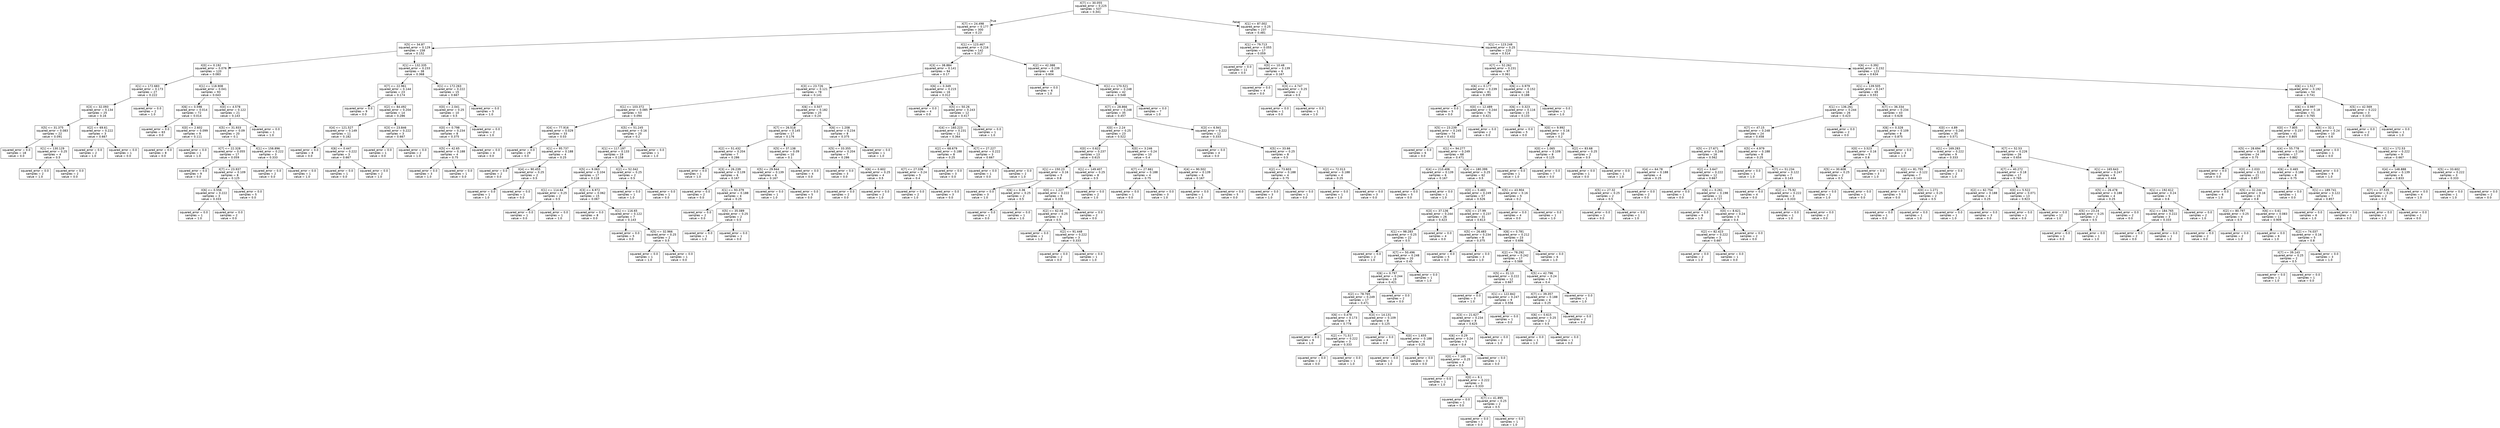 digraph Tree {
node [shape=box, fontname="helvetica"] ;
edge [fontname="helvetica"] ;
0 [label="X[7] <= 30.055\nsquared_error = 0.225\nsamples = 537\nvalue = 0.341"] ;
1 [label="X[7] <= 24.498\nsquared_error = 0.177\nsamples = 300\nvalue = 0.23"] ;
0 -> 1 [labeldistance=2.5, labelangle=45, headlabel="True"] ;
2 [label="X[5] <= 34.87\nsquared_error = 0.129\nsamples = 158\nvalue = 0.152"] ;
1 -> 2 ;
3 [label="X[0] <= 0.192\nsquared_error = 0.076\nsamples = 120\nvalue = 0.083"] ;
2 -> 3 ;
4 [label="X[1] <= 172.683\nsquared_error = 0.173\nsamples = 27\nvalue = 0.222"] ;
3 -> 4 ;
5 [label="X[3] <= 32.093\nsquared_error = 0.134\nsamples = 25\nvalue = 0.16"] ;
4 -> 5 ;
6 [label="X[5] <= 31.375\nsquared_error = 0.083\nsamples = 22\nvalue = 0.091"] ;
5 -> 6 ;
7 [label="squared_error = 0.0\nsamples = 18\nvalue = 0.0"] ;
6 -> 7 ;
8 [label="X[1] <= 130.129\nsquared_error = 0.25\nsamples = 4\nvalue = 0.5"] ;
6 -> 8 ;
9 [label="squared_error = 0.0\nsamples = 2\nvalue = 1.0"] ;
8 -> 9 ;
10 [label="squared_error = 0.0\nsamples = 2\nvalue = 0.0"] ;
8 -> 10 ;
11 [label="X[2] <= 69.61\nsquared_error = 0.222\nsamples = 3\nvalue = 0.667"] ;
5 -> 11 ;
12 [label="squared_error = 0.0\nsamples = 2\nvalue = 1.0"] ;
11 -> 12 ;
13 [label="squared_error = 0.0\nsamples = 1\nvalue = 0.0"] ;
11 -> 13 ;
14 [label="squared_error = 0.0\nsamples = 2\nvalue = 1.0"] ;
4 -> 14 ;
15 [label="X[1] <= 118.908\nsquared_error = 0.041\nsamples = 93\nvalue = 0.043"] ;
3 -> 15 ;
16 [label="X[6] <= 0.598\nsquared_error = 0.014\nsamples = 72\nvalue = 0.014"] ;
15 -> 16 ;
17 [label="squared_error = 0.0\nsamples = 63\nvalue = 0.0"] ;
16 -> 17 ;
18 [label="X[0] <= 2.602\nsquared_error = 0.099\nsamples = 9\nvalue = 0.111"] ;
16 -> 18 ;
19 [label="squared_error = 0.0\nsamples = 8\nvalue = 0.0"] ;
18 -> 19 ;
20 [label="squared_error = 0.0\nsamples = 1\nvalue = 1.0"] ;
18 -> 20 ;
21 [label="X[0] <= 4.578\nsquared_error = 0.122\nsamples = 21\nvalue = 0.143"] ;
15 -> 21 ;
22 [label="X[5] <= 31.933\nsquared_error = 0.09\nsamples = 20\nvalue = 0.1"] ;
21 -> 22 ;
23 [label="X[7] <= 22.328\nsquared_error = 0.055\nsamples = 17\nvalue = 0.059"] ;
22 -> 23 ;
24 [label="squared_error = 0.0\nsamples = 9\nvalue = 0.0"] ;
23 -> 24 ;
25 [label="X[7] <= 23.937\nsquared_error = 0.109\nsamples = 8\nvalue = 0.125"] ;
23 -> 25 ;
26 [label="X[6] <= 0.556\nsquared_error = 0.222\nsamples = 3\nvalue = 0.333"] ;
25 -> 26 ;
27 [label="squared_error = 0.0\nsamples = 1\nvalue = 1.0"] ;
26 -> 27 ;
28 [label="squared_error = 0.0\nsamples = 2\nvalue = 0.0"] ;
26 -> 28 ;
29 [label="squared_error = 0.0\nsamples = 5\nvalue = 0.0"] ;
25 -> 29 ;
30 [label="X[1] <= 158.896\nsquared_error = 0.222\nsamples = 3\nvalue = 0.333"] ;
22 -> 30 ;
31 [label="squared_error = 0.0\nsamples = 2\nvalue = 0.0"] ;
30 -> 31 ;
32 [label="squared_error = 0.0\nsamples = 1\nvalue = 1.0"] ;
30 -> 32 ;
33 [label="squared_error = 0.0\nsamples = 1\nvalue = 1.0"] ;
21 -> 33 ;
34 [label="X[1] <= 132.335\nsquared_error = 0.233\nsamples = 38\nvalue = 0.368"] ;
2 -> 34 ;
35 [label="X[7] <= 22.961\nsquared_error = 0.144\nsamples = 23\nvalue = 0.174"] ;
34 -> 35 ;
36 [label="squared_error = 0.0\nsamples = 9\nvalue = 0.0"] ;
35 -> 36 ;
37 [label="X[2] <= 84.492\nsquared_error = 0.204\nsamples = 14\nvalue = 0.286"] ;
35 -> 37 ;
38 [label="X[4] <= 121.527\nsquared_error = 0.149\nsamples = 11\nvalue = 0.182"] ;
37 -> 38 ;
39 [label="squared_error = 0.0\nsamples = 8\nvalue = 0.0"] ;
38 -> 39 ;
40 [label="X[6] <= 0.447\nsquared_error = 0.222\nsamples = 3\nvalue = 0.667"] ;
38 -> 40 ;
41 [label="squared_error = 0.0\nsamples = 1\nvalue = 0.0"] ;
40 -> 41 ;
42 [label="squared_error = 0.0\nsamples = 2\nvalue = 1.0"] ;
40 -> 42 ;
43 [label="X[3] <= 23.846\nsquared_error = 0.222\nsamples = 3\nvalue = 0.667"] ;
37 -> 43 ;
44 [label="squared_error = 0.0\nsamples = 1\nvalue = 0.0"] ;
43 -> 44 ;
45 [label="squared_error = 0.0\nsamples = 2\nvalue = 1.0"] ;
43 -> 45 ;
46 [label="X[1] <= 172.263\nsquared_error = 0.222\nsamples = 15\nvalue = 0.667"] ;
34 -> 46 ;
47 [label="X[0] <= 2.041\nsquared_error = 0.25\nsamples = 10\nvalue = 0.5"] ;
46 -> 47 ;
48 [label="X[0] <= 0.798\nsquared_error = 0.234\nsamples = 8\nvalue = 0.375"] ;
47 -> 48 ;
49 [label="X[5] <= 42.65\nsquared_error = 0.188\nsamples = 4\nvalue = 0.75"] ;
48 -> 49 ;
50 [label="squared_error = 0.0\nsamples = 3\nvalue = 1.0"] ;
49 -> 50 ;
51 [label="squared_error = 0.0\nsamples = 1\nvalue = 0.0"] ;
49 -> 51 ;
52 [label="squared_error = 0.0\nsamples = 4\nvalue = 0.0"] ;
48 -> 52 ;
53 [label="squared_error = 0.0\nsamples = 2\nvalue = 1.0"] ;
47 -> 53 ;
54 [label="squared_error = 0.0\nsamples = 5\nvalue = 1.0"] ;
46 -> 54 ;
55 [label="X[1] <= 123.467\nsquared_error = 0.216\nsamples = 142\nvalue = 0.317"] ;
1 -> 55 ;
56 [label="X[3] <= 38.884\nsquared_error = 0.141\nsamples = 94\nvalue = 0.17"] ;
55 -> 56 ;
57 [label="X[3] <= 23.726\nsquared_error = 0.121\nsamples = 78\nvalue = 0.141"] ;
56 -> 57 ;
58 [label="X[1] <= 103.372\nsquared_error = 0.085\nsamples = 53\nvalue = 0.094"] ;
57 -> 58 ;
59 [label="X[4] <= 77.916\nsquared_error = 0.029\nsamples = 33\nvalue = 0.03"] ;
58 -> 59 ;
60 [label="squared_error = 0.0\nsamples = 29\nvalue = 0.0"] ;
59 -> 60 ;
61 [label="X[1] <= 95.737\nsquared_error = 0.188\nsamples = 4\nvalue = 0.25"] ;
59 -> 61 ;
62 [label="squared_error = 0.0\nsamples = 2\nvalue = 0.0"] ;
61 -> 62 ;
63 [label="X[4] <= 90.455\nsquared_error = 0.25\nsamples = 2\nvalue = 0.5"] ;
61 -> 63 ;
64 [label="squared_error = 0.0\nsamples = 1\nvalue = 1.0"] ;
63 -> 64 ;
65 [label="squared_error = 0.0\nsamples = 1\nvalue = 0.0"] ;
63 -> 65 ;
66 [label="X[5] <= 51.245\nsquared_error = 0.16\nsamples = 20\nvalue = 0.2"] ;
58 -> 66 ;
67 [label="X[1] <= 117.197\nsquared_error = 0.133\nsamples = 19\nvalue = 0.158"] ;
66 -> 67 ;
68 [label="X[5] <= 9.063\nsquared_error = 0.104\nsamples = 17\nvalue = 0.118"] ;
67 -> 68 ;
69 [label="X[1] <= 114.64\nsquared_error = 0.25\nsamples = 2\nvalue = 0.5"] ;
68 -> 69 ;
70 [label="squared_error = 0.0\nsamples = 1\nvalue = 0.0"] ;
69 -> 70 ;
71 [label="squared_error = 0.0\nsamples = 1\nvalue = 1.0"] ;
69 -> 71 ;
72 [label="X[3] <= 6.972\nsquared_error = 0.062\nsamples = 15\nvalue = 0.067"] ;
68 -> 72 ;
73 [label="squared_error = 0.0\nsamples = 8\nvalue = 0.0"] ;
72 -> 73 ;
74 [label="X[1] <= 116.65\nsquared_error = 0.122\nsamples = 7\nvalue = 0.143"] ;
72 -> 74 ;
75 [label="squared_error = 0.0\nsamples = 5\nvalue = 0.0"] ;
74 -> 75 ;
76 [label="X[5] <= 32.966\nsquared_error = 0.25\nsamples = 2\nvalue = 0.5"] ;
74 -> 76 ;
77 [label="squared_error = 0.0\nsamples = 1\nvalue = 1.0"] ;
76 -> 77 ;
78 [label="squared_error = 0.0\nsamples = 1\nvalue = 0.0"] ;
76 -> 78 ;
79 [label="X[2] <= 52.042\nsquared_error = 0.25\nsamples = 2\nvalue = 0.5"] ;
67 -> 79 ;
80 [label="squared_error = 0.0\nsamples = 1\nvalue = 1.0"] ;
79 -> 80 ;
81 [label="squared_error = 0.0\nsamples = 1\nvalue = 0.0"] ;
79 -> 81 ;
82 [label="squared_error = 0.0\nsamples = 1\nvalue = 1.0"] ;
66 -> 82 ;
83 [label="X[6] <= 0.507\nsquared_error = 0.182\nsamples = 25\nvalue = 0.24"] ;
57 -> 83 ;
84 [label="X[7] <= 26.518\nsquared_error = 0.145\nsamples = 17\nvalue = 0.176"] ;
83 -> 84 ;
85 [label="X[2] <= 51.432\nsquared_error = 0.204\nsamples = 7\nvalue = 0.286"] ;
84 -> 85 ;
86 [label="squared_error = 0.0\nsamples = 1\nvalue = 1.0"] ;
85 -> 86 ;
87 [label="X[3] <= 26.239\nsquared_error = 0.139\nsamples = 6\nvalue = 0.167"] ;
85 -> 87 ;
88 [label="squared_error = 0.0\nsamples = 2\nvalue = 0.0"] ;
87 -> 88 ;
89 [label="X[1] <= 93.379\nsquared_error = 0.188\nsamples = 4\nvalue = 0.25"] ;
87 -> 89 ;
90 [label="squared_error = 0.0\nsamples = 2\nvalue = 0.0"] ;
89 -> 90 ;
91 [label="X[5] <= 35.089\nsquared_error = 0.25\nsamples = 2\nvalue = 0.5"] ;
89 -> 91 ;
92 [label="squared_error = 0.0\nsamples = 1\nvalue = 1.0"] ;
91 -> 92 ;
93 [label="squared_error = 0.0\nsamples = 1\nvalue = 0.0"] ;
91 -> 93 ;
94 [label="X[5] <= 37.138\nsquared_error = 0.09\nsamples = 10\nvalue = 0.1"] ;
84 -> 94 ;
95 [label="X[5] <= 29.944\nsquared_error = 0.139\nsamples = 6\nvalue = 0.167"] ;
94 -> 95 ;
96 [label="squared_error = 0.0\nsamples = 1\nvalue = 1.0"] ;
95 -> 96 ;
97 [label="squared_error = 0.0\nsamples = 5\nvalue = 0.0"] ;
95 -> 97 ;
98 [label="squared_error = 0.0\nsamples = 4\nvalue = 0.0"] ;
94 -> 98 ;
99 [label="X[6] <= 1.208\nsquared_error = 0.234\nsamples = 8\nvalue = 0.375"] ;
83 -> 99 ;
100 [label="X[5] <= 33.355\nsquared_error = 0.204\nsamples = 7\nvalue = 0.286"] ;
99 -> 100 ;
101 [label="squared_error = 0.0\nsamples = 3\nvalue = 0.0"] ;
100 -> 101 ;
102 [label="X[6] <= 0.602\nsquared_error = 0.25\nsamples = 4\nvalue = 0.5"] ;
100 -> 102 ;
103 [label="squared_error = 0.0\nsamples = 2\nvalue = 0.0"] ;
102 -> 103 ;
104 [label="squared_error = 0.0\nsamples = 2\nvalue = 1.0"] ;
102 -> 104 ;
105 [label="squared_error = 0.0\nsamples = 1\nvalue = 1.0"] ;
99 -> 105 ;
106 [label="X[6] <= 0.349\nsquared_error = 0.215\nsamples = 16\nvalue = 0.312"] ;
56 -> 106 ;
107 [label="squared_error = 0.0\nsamples = 4\nvalue = 0.0"] ;
106 -> 107 ;
108 [label="X[5] <= 50.26\nsquared_error = 0.243\nsamples = 12\nvalue = 0.417"] ;
106 -> 108 ;
109 [label="X[4] <= 160.223\nsquared_error = 0.231\nsamples = 11\nvalue = 0.364"] ;
108 -> 109 ;
110 [label="X[2] <= 68.679\nsquared_error = 0.188\nsamples = 8\nvalue = 0.25"] ;
109 -> 110 ;
111 [label="X[7] <= 27.336\nsquared_error = 0.24\nsamples = 5\nvalue = 0.4"] ;
110 -> 111 ;
112 [label="squared_error = 0.0\nsamples = 2\nvalue = 1.0"] ;
111 -> 112 ;
113 [label="squared_error = 0.0\nsamples = 3\nvalue = 0.0"] ;
111 -> 113 ;
114 [label="squared_error = 0.0\nsamples = 3\nvalue = 0.0"] ;
110 -> 114 ;
115 [label="X[7] <= 27.227\nsquared_error = 0.222\nsamples = 3\nvalue = 0.667"] ;
109 -> 115 ;
116 [label="squared_error = 0.0\nsamples = 1\nvalue = 0.0"] ;
115 -> 116 ;
117 [label="squared_error = 0.0\nsamples = 2\nvalue = 1.0"] ;
115 -> 117 ;
118 [label="squared_error = 0.0\nsamples = 1\nvalue = 1.0"] ;
108 -> 118 ;
119 [label="X[2] <= 42.388\nsquared_error = 0.239\nsamples = 48\nvalue = 0.604"] ;
55 -> 119 ;
120 [label="squared_error = 0.0\nsamples = 6\nvalue = 1.0"] ;
119 -> 120 ;
121 [label="X[1] <= 170.521\nsquared_error = 0.248\nsamples = 42\nvalue = 0.548"] ;
119 -> 121 ;
122 [label="X[7] <= 28.866\nsquared_error = 0.248\nsamples = 35\nvalue = 0.457"] ;
121 -> 122 ;
123 [label="X[0] <= 2.24\nsquared_error = 0.25\nsamples = 23\nvalue = 0.522"] ;
122 -> 123 ;
124 [label="X[0] <= 0.622\nsquared_error = 0.237\nsamples = 13\nvalue = 0.615"] ;
123 -> 124 ;
125 [label="X[1] <= 150.23\nsquared_error = 0.16\nsamples = 5\nvalue = 0.8"] ;
124 -> 125 ;
126 [label="squared_error = 0.0\nsamples = 3\nvalue = 1.0"] ;
125 -> 126 ;
127 [label="X[6] <= 0.36\nsquared_error = 0.25\nsamples = 2\nvalue = 0.5"] ;
125 -> 127 ;
128 [label="squared_error = 0.0\nsamples = 1\nvalue = 0.0"] ;
127 -> 128 ;
129 [label="squared_error = 0.0\nsamples = 1\nvalue = 1.0"] ;
127 -> 129 ;
130 [label="X[1] <= 149.407\nsquared_error = 0.25\nsamples = 8\nvalue = 0.5"] ;
124 -> 130 ;
131 [label="X[0] <= 1.227\nsquared_error = 0.222\nsamples = 6\nvalue = 0.333"] ;
130 -> 131 ;
132 [label="X[2] <= 62.04\nsquared_error = 0.25\nsamples = 4\nvalue = 0.5"] ;
131 -> 132 ;
133 [label="squared_error = 0.0\nsamples = 1\nvalue = 1.0"] ;
132 -> 133 ;
134 [label="X[2] <= 91.448\nsquared_error = 0.222\nsamples = 3\nvalue = 0.333"] ;
132 -> 134 ;
135 [label="squared_error = 0.0\nsamples = 2\nvalue = 0.0"] ;
134 -> 135 ;
136 [label="squared_error = 0.0\nsamples = 1\nvalue = 1.0"] ;
134 -> 136 ;
137 [label="squared_error = 0.0\nsamples = 2\nvalue = 0.0"] ;
131 -> 137 ;
138 [label="squared_error = 0.0\nsamples = 2\nvalue = 1.0"] ;
130 -> 138 ;
139 [label="X[0] <= 3.246\nsquared_error = 0.24\nsamples = 10\nvalue = 0.4"] ;
123 -> 139 ;
140 [label="X[7] <= 27.661\nsquared_error = 0.188\nsamples = 4\nvalue = 0.75"] ;
139 -> 140 ;
141 [label="squared_error = 0.0\nsamples = 1\nvalue = 0.0"] ;
140 -> 141 ;
142 [label="squared_error = 0.0\nsamples = 3\nvalue = 1.0"] ;
140 -> 142 ;
143 [label="X[4] <= 90.502\nsquared_error = 0.139\nsamples = 6\nvalue = 0.167"] ;
139 -> 143 ;
144 [label="squared_error = 0.0\nsamples = 1\nvalue = 1.0"] ;
143 -> 144 ;
145 [label="squared_error = 0.0\nsamples = 5\nvalue = 0.0"] ;
143 -> 145 ;
146 [label="X[3] <= 6.941\nsquared_error = 0.222\nsamples = 12\nvalue = 0.333"] ;
122 -> 146 ;
147 [label="squared_error = 0.0\nsamples = 4\nvalue = 0.0"] ;
146 -> 147 ;
148 [label="X[5] <= 33.66\nsquared_error = 0.25\nsamples = 8\nvalue = 0.5"] ;
146 -> 148 ;
149 [label="X[2] <= 73.603\nsquared_error = 0.188\nsamples = 4\nvalue = 0.75"] ;
148 -> 149 ;
150 [label="squared_error = 0.0\nsamples = 3\nvalue = 1.0"] ;
149 -> 150 ;
151 [label="squared_error = 0.0\nsamples = 1\nvalue = 0.0"] ;
149 -> 151 ;
152 [label="X[2] <= 72.013\nsquared_error = 0.188\nsamples = 4\nvalue = 0.25"] ;
148 -> 152 ;
153 [label="squared_error = 0.0\nsamples = 1\nvalue = 1.0"] ;
152 -> 153 ;
154 [label="squared_error = 0.0\nsamples = 3\nvalue = 0.0"] ;
152 -> 154 ;
155 [label="squared_error = 0.0\nsamples = 7\nvalue = 1.0"] ;
121 -> 155 ;
156 [label="X[1] <= 87.002\nsquared_error = 0.25\nsamples = 237\nvalue = 0.481"] ;
0 -> 156 [labeldistance=2.5, labelangle=-45, headlabel="False"] ;
157 [label="X[1] <= 79.713\nsquared_error = 0.055\nsamples = 17\nvalue = 0.059"] ;
156 -> 157 ;
158 [label="squared_error = 0.0\nsamples = 11\nvalue = 0.0"] ;
157 -> 158 ;
159 [label="X[0] <= 10.48\nsquared_error = 0.139\nsamples = 6\nvalue = 0.167"] ;
157 -> 159 ;
160 [label="squared_error = 0.0\nsamples = 4\nvalue = 0.0"] ;
159 -> 160 ;
161 [label="X[3] <= 4.747\nsquared_error = 0.25\nsamples = 2\nvalue = 0.5"] ;
159 -> 161 ;
162 [label="squared_error = 0.0\nsamples = 1\nvalue = 0.0"] ;
161 -> 162 ;
163 [label="squared_error = 0.0\nsamples = 1\nvalue = 1.0"] ;
161 -> 163 ;
164 [label="X[1] <= 123.248\nsquared_error = 0.25\nsamples = 220\nvalue = 0.514"] ;
156 -> 164 ;
165 [label="X[7] <= 52.262\nsquared_error = 0.231\nsamples = 97\nvalue = 0.361"] ;
164 -> 165 ;
166 [label="X[6] <= 0.177\nsquared_error = 0.239\nsamples = 81\nvalue = 0.395"] ;
165 -> 166 ;
167 [label="squared_error = 0.0\nsamples = 5\nvalue = 0.0"] ;
166 -> 167 ;
168 [label="X[0] <= 12.489\nsquared_error = 0.244\nsamples = 76\nvalue = 0.421"] ;
166 -> 168 ;
169 [label="X[5] <= 23.239\nsquared_error = 0.245\nsamples = 74\nvalue = 0.432"] ;
168 -> 169 ;
170 [label="squared_error = 0.0\nsamples = 6\nvalue = 0.0"] ;
169 -> 170 ;
171 [label="X[1] <= 94.277\nsquared_error = 0.249\nsamples = 68\nvalue = 0.471"] ;
169 -> 171 ;
172 [label="X[4] <= 210.406\nsquared_error = 0.139\nsamples = 6\nvalue = 0.167"] ;
171 -> 172 ;
173 [label="squared_error = 0.0\nsamples = 5\nvalue = 0.0"] ;
172 -> 173 ;
174 [label="squared_error = 0.0\nsamples = 1\nvalue = 1.0"] ;
172 -> 174 ;
175 [label="X[4] <= 180.399\nsquared_error = 0.25\nsamples = 62\nvalue = 0.5"] ;
171 -> 175 ;
176 [label="X[0] <= 5.483\nsquared_error = 0.249\nsamples = 57\nvalue = 0.526"] ;
175 -> 176 ;
177 [label="X[3] <= 37.136\nsquared_error = 0.244\nsamples = 26\nvalue = 0.423"] ;
176 -> 177 ;
178 [label="X[1] <= 98.283\nsquared_error = 0.25\nsamples = 22\nvalue = 0.5"] ;
177 -> 178 ;
179 [label="squared_error = 0.0\nsamples = 2\nvalue = 1.0"] ;
178 -> 179 ;
180 [label="X[7] <= 50.496\nsquared_error = 0.248\nsamples = 20\nvalue = 0.45"] ;
178 -> 180 ;
181 [label="X[6] <= 0.797\nsquared_error = 0.244\nsamples = 19\nvalue = 0.421"] ;
180 -> 181 ;
182 [label="X[2] <= 78.765\nsquared_error = 0.249\nsamples = 17\nvalue = 0.471"] ;
181 -> 182 ;
183 [label="X[6] <= 0.478\nsquared_error = 0.173\nsamples = 9\nvalue = 0.778"] ;
182 -> 183 ;
184 [label="squared_error = 0.0\nsamples = 6\nvalue = 1.0"] ;
183 -> 184 ;
185 [label="X[2] <= 71.517\nsquared_error = 0.222\nsamples = 3\nvalue = 0.333"] ;
183 -> 185 ;
186 [label="squared_error = 0.0\nsamples = 2\nvalue = 0.0"] ;
185 -> 186 ;
187 [label="squared_error = 0.0\nsamples = 1\nvalue = 1.0"] ;
185 -> 187 ;
188 [label="X[3] <= 14.131\nsquared_error = 0.109\nsamples = 8\nvalue = 0.125"] ;
182 -> 188 ;
189 [label="squared_error = 0.0\nsamples = 4\nvalue = 0.0"] ;
188 -> 189 ;
190 [label="X[0] <= 1.655\nsquared_error = 0.188\nsamples = 4\nvalue = 0.25"] ;
188 -> 190 ;
191 [label="squared_error = 0.0\nsamples = 1\nvalue = 1.0"] ;
190 -> 191 ;
192 [label="squared_error = 0.0\nsamples = 3\nvalue = 0.0"] ;
190 -> 192 ;
193 [label="squared_error = 0.0\nsamples = 2\nvalue = 0.0"] ;
181 -> 193 ;
194 [label="squared_error = 0.0\nsamples = 1\nvalue = 1.0"] ;
180 -> 194 ;
195 [label="squared_error = 0.0\nsamples = 4\nvalue = 0.0"] ;
177 -> 195 ;
196 [label="X[5] <= 27.99\nsquared_error = 0.237\nsamples = 31\nvalue = 0.613"] ;
176 -> 196 ;
197 [label="X[5] <= 26.483\nsquared_error = 0.234\nsamples = 8\nvalue = 0.375"] ;
196 -> 197 ;
198 [label="squared_error = 0.0\nsamples = 5\nvalue = 0.0"] ;
197 -> 198 ;
199 [label="squared_error = 0.0\nsamples = 3\nvalue = 1.0"] ;
197 -> 199 ;
200 [label="X[6] <= 0.781\nsquared_error = 0.212\nsamples = 23\nvalue = 0.696"] ;
196 -> 200 ;
201 [label="X[2] <= 78.292\nsquared_error = 0.242\nsamples = 17\nvalue = 0.588"] ;
200 -> 201 ;
202 [label="X[5] <= 31.13\nsquared_error = 0.222\nsamples = 12\nvalue = 0.667"] ;
201 -> 202 ;
203 [label="squared_error = 0.0\nsamples = 3\nvalue = 1.0"] ;
202 -> 203 ;
204 [label="X[1] <= 122.842\nsquared_error = 0.247\nsamples = 9\nvalue = 0.556"] ;
202 -> 204 ;
205 [label="X[3] <= 21.627\nsquared_error = 0.234\nsamples = 8\nvalue = 0.625"] ;
204 -> 205 ;
206 [label="X[6] <= 0.29\nsquared_error = 0.24\nsamples = 5\nvalue = 0.4"] ;
205 -> 206 ;
207 [label="X[0] <= 7.185\nsquared_error = 0.25\nsamples = 4\nvalue = 0.5"] ;
206 -> 207 ;
208 [label="squared_error = 0.0\nsamples = 1\nvalue = 1.0"] ;
207 -> 208 ;
209 [label="X[0] <= 8.1\nsquared_error = 0.222\nsamples = 3\nvalue = 0.333"] ;
207 -> 209 ;
210 [label="squared_error = 0.0\nsamples = 1\nvalue = 0.0"] ;
209 -> 210 ;
211 [label="X[7] <= 41.895\nsquared_error = 0.25\nsamples = 2\nvalue = 0.5"] ;
209 -> 211 ;
212 [label="squared_error = 0.0\nsamples = 1\nvalue = 0.0"] ;
211 -> 212 ;
213 [label="squared_error = 0.0\nsamples = 1\nvalue = 1.0"] ;
211 -> 213 ;
214 [label="squared_error = 0.0\nsamples = 1\nvalue = 0.0"] ;
206 -> 214 ;
215 [label="squared_error = 0.0\nsamples = 3\nvalue = 1.0"] ;
205 -> 215 ;
216 [label="squared_error = 0.0\nsamples = 1\nvalue = 0.0"] ;
204 -> 216 ;
217 [label="X[5] <= 42.796\nsquared_error = 0.24\nsamples = 5\nvalue = 0.4"] ;
201 -> 217 ;
218 [label="X[7] <= 39.357\nsquared_error = 0.188\nsamples = 4\nvalue = 0.25"] ;
217 -> 218 ;
219 [label="X[6] <= 0.615\nsquared_error = 0.25\nsamples = 2\nvalue = 0.5"] ;
218 -> 219 ;
220 [label="squared_error = 0.0\nsamples = 1\nvalue = 1.0"] ;
219 -> 220 ;
221 [label="squared_error = 0.0\nsamples = 1\nvalue = 0.0"] ;
219 -> 221 ;
222 [label="squared_error = 0.0\nsamples = 2\nvalue = 0.0"] ;
218 -> 222 ;
223 [label="squared_error = 0.0\nsamples = 1\nvalue = 1.0"] ;
217 -> 223 ;
224 [label="squared_error = 0.0\nsamples = 6\nvalue = 1.0"] ;
200 -> 224 ;
225 [label="X[5] <= 43.904\nsquared_error = 0.16\nsamples = 5\nvalue = 0.2"] ;
175 -> 225 ;
226 [label="squared_error = 0.0\nsamples = 4\nvalue = 0.0"] ;
225 -> 226 ;
227 [label="squared_error = 0.0\nsamples = 1\nvalue = 1.0"] ;
225 -> 227 ;
228 [label="squared_error = 0.0\nsamples = 2\nvalue = 0.0"] ;
168 -> 228 ;
229 [label="X[6] <= 0.979\nsquared_error = 0.152\nsamples = 16\nvalue = 0.188"] ;
165 -> 229 ;
230 [label="X[6] <= 0.323\nsquared_error = 0.116\nsamples = 15\nvalue = 0.133"] ;
229 -> 230 ;
231 [label="squared_error = 0.0\nsamples = 5\nvalue = 0.0"] ;
230 -> 231 ;
232 [label="X[0] <= 9.992\nsquared_error = 0.16\nsamples = 10\nvalue = 0.2"] ;
230 -> 232 ;
233 [label="X[0] <= 1.065\nsquared_error = 0.109\nsamples = 8\nvalue = 0.125"] ;
232 -> 233 ;
234 [label="squared_error = 0.0\nsamples = 1\nvalue = 1.0"] ;
233 -> 234 ;
235 [label="squared_error = 0.0\nsamples = 7\nvalue = 0.0"] ;
233 -> 235 ;
236 [label="X[2] <= 83.68\nsquared_error = 0.25\nsamples = 2\nvalue = 0.5"] ;
232 -> 236 ;
237 [label="squared_error = 0.0\nsamples = 1\nvalue = 0.0"] ;
236 -> 237 ;
238 [label="squared_error = 0.0\nsamples = 1\nvalue = 1.0"] ;
236 -> 238 ;
239 [label="squared_error = 0.0\nsamples = 1\nvalue = 1.0"] ;
229 -> 239 ;
240 [label="X[6] <= 0.392\nsquared_error = 0.232\nsamples = 123\nvalue = 0.634"] ;
164 -> 240 ;
241 [label="X[1] <= 139.505\nsquared_error = 0.247\nsamples = 69\nvalue = 0.551"] ;
240 -> 241 ;
242 [label="X[1] <= 136.261\nsquared_error = 0.244\nsamples = 26\nvalue = 0.423"] ;
241 -> 242 ;
243 [label="X[7] <= 47.15\nsquared_error = 0.248\nsamples = 24\nvalue = 0.458"] ;
242 -> 243 ;
244 [label="X[5] <= 27.671\nsquared_error = 0.246\nsamples = 16\nvalue = 0.562"] ;
243 -> 244 ;
245 [label="X[4] <= 64.78\nsquared_error = 0.188\nsamples = 4\nvalue = 0.25"] ;
244 -> 245 ;
246 [label="X[5] <= 27.32\nsquared_error = 0.25\nsamples = 2\nvalue = 0.5"] ;
245 -> 246 ;
247 [label="squared_error = 0.0\nsamples = 1\nvalue = 0.0"] ;
246 -> 247 ;
248 [label="squared_error = 0.0\nsamples = 1\nvalue = 1.0"] ;
246 -> 248 ;
249 [label="squared_error = 0.0\nsamples = 2\nvalue = 0.0"] ;
245 -> 249 ;
250 [label="X[2] <= 3.647\nsquared_error = 0.222\nsamples = 12\nvalue = 0.667"] ;
244 -> 250 ;
251 [label="squared_error = 0.0\nsamples = 1\nvalue = 0.0"] ;
250 -> 251 ;
252 [label="X[6] <= 0.261\nsquared_error = 0.198\nsamples = 11\nvalue = 0.727"] ;
250 -> 252 ;
253 [label="squared_error = 0.0\nsamples = 6\nvalue = 1.0"] ;
252 -> 253 ;
254 [label="X[0] <= 8.621\nsquared_error = 0.24\nsamples = 5\nvalue = 0.4"] ;
252 -> 254 ;
255 [label="X[2] <= 82.423\nsquared_error = 0.222\nsamples = 3\nvalue = 0.667"] ;
254 -> 255 ;
256 [label="squared_error = 0.0\nsamples = 2\nvalue = 1.0"] ;
255 -> 256 ;
257 [label="squared_error = 0.0\nsamples = 1\nvalue = 0.0"] ;
255 -> 257 ;
258 [label="squared_error = 0.0\nsamples = 2\nvalue = 0.0"] ;
254 -> 258 ;
259 [label="X[5] <= 4.979\nsquared_error = 0.188\nsamples = 8\nvalue = 0.25"] ;
243 -> 259 ;
260 [label="squared_error = 0.0\nsamples = 1\nvalue = 1.0"] ;
259 -> 260 ;
261 [label="X[7] <= 51.234\nsquared_error = 0.122\nsamples = 7\nvalue = 0.143"] ;
259 -> 261 ;
262 [label="squared_error = 0.0\nsamples = 4\nvalue = 0.0"] ;
261 -> 262 ;
263 [label="X[2] <= 75.92\nsquared_error = 0.222\nsamples = 3\nvalue = 0.333"] ;
261 -> 263 ;
264 [label="squared_error = 0.0\nsamples = 1\nvalue = 1.0"] ;
263 -> 264 ;
265 [label="squared_error = 0.0\nsamples = 2\nvalue = 0.0"] ;
263 -> 265 ;
266 [label="squared_error = 0.0\nsamples = 2\nvalue = 0.0"] ;
242 -> 266 ;
267 [label="X[7] <= 36.334\nsquared_error = 0.234\nsamples = 43\nvalue = 0.628"] ;
241 -> 267 ;
268 [label="X[6] <= 0.328\nsquared_error = 0.109\nsamples = 8\nvalue = 0.875"] ;
267 -> 268 ;
269 [label="X[0] <= 3.523\nsquared_error = 0.16\nsamples = 5\nvalue = 0.8"] ;
268 -> 269 ;
270 [label="X[5] <= 30.608\nsquared_error = 0.25\nsamples = 2\nvalue = 0.5"] ;
269 -> 270 ;
271 [label="squared_error = 0.0\nsamples = 1\nvalue = 1.0"] ;
270 -> 271 ;
272 [label="squared_error = 0.0\nsamples = 1\nvalue = 0.0"] ;
270 -> 272 ;
273 [label="squared_error = 0.0\nsamples = 3\nvalue = 1.0"] ;
269 -> 273 ;
274 [label="squared_error = 0.0\nsamples = 3\nvalue = 1.0"] ;
268 -> 274 ;
275 [label="X[0] <= 4.89\nsquared_error = 0.245\nsamples = 35\nvalue = 0.571"] ;
267 -> 275 ;
276 [label="X[1] <= 169.283\nsquared_error = 0.222\nsamples = 9\nvalue = 0.333"] ;
275 -> 276 ;
277 [label="X[2] <= 81.755\nsquared_error = 0.122\nsamples = 7\nvalue = 0.143"] ;
276 -> 277 ;
278 [label="squared_error = 0.0\nsamples = 5\nvalue = 0.0"] ;
277 -> 278 ;
279 [label="X[0] <= 1.271\nsquared_error = 0.25\nsamples = 2\nvalue = 0.5"] ;
277 -> 279 ;
280 [label="squared_error = 0.0\nsamples = 1\nvalue = 0.0"] ;
279 -> 280 ;
281 [label="squared_error = 0.0\nsamples = 1\nvalue = 1.0"] ;
279 -> 281 ;
282 [label="squared_error = 0.0\nsamples = 2\nvalue = 1.0"] ;
276 -> 282 ;
283 [label="X[7] <= 52.53\nsquared_error = 0.226\nsamples = 26\nvalue = 0.654"] ;
275 -> 283 ;
284 [label="X[7] <= 40.272\nsquared_error = 0.18\nsamples = 17\nvalue = 0.765"] ;
283 -> 284 ;
285 [label="X[2] <= 62.754\nsquared_error = 0.188\nsamples = 4\nvalue = 0.25"] ;
284 -> 285 ;
286 [label="squared_error = 0.0\nsamples = 1\nvalue = 1.0"] ;
285 -> 286 ;
287 [label="squared_error = 0.0\nsamples = 3\nvalue = 0.0"] ;
285 -> 287 ;
288 [label="X[0] <= 5.522\nsquared_error = 0.071\nsamples = 13\nvalue = 0.923"] ;
284 -> 288 ;
289 [label="squared_error = 0.0\nsamples = 1\nvalue = 0.0"] ;
288 -> 289 ;
290 [label="squared_error = 0.0\nsamples = 12\nvalue = 1.0"] ;
288 -> 290 ;
291 [label="X[1] <= 165.643\nsquared_error = 0.247\nsamples = 9\nvalue = 0.444"] ;
283 -> 291 ;
292 [label="X[5] <= 26.478\nsquared_error = 0.188\nsamples = 4\nvalue = 0.25"] ;
291 -> 292 ;
293 [label="X[5] <= 23.24\nsquared_error = 0.25\nsamples = 2\nvalue = 0.5"] ;
292 -> 293 ;
294 [label="squared_error = 0.0\nsamples = 1\nvalue = 0.0"] ;
293 -> 294 ;
295 [label="squared_error = 0.0\nsamples = 1\nvalue = 1.0"] ;
293 -> 295 ;
296 [label="squared_error = 0.0\nsamples = 2\nvalue = 0.0"] ;
292 -> 296 ;
297 [label="X[1] <= 192.612\nsquared_error = 0.24\nsamples = 5\nvalue = 0.6"] ;
291 -> 297 ;
298 [label="X[1] <= 184.765\nsquared_error = 0.222\nsamples = 3\nvalue = 0.333"] ;
297 -> 298 ;
299 [label="squared_error = 0.0\nsamples = 2\nvalue = 0.0"] ;
298 -> 299 ;
300 [label="squared_error = 0.0\nsamples = 1\nvalue = 1.0"] ;
298 -> 300 ;
301 [label="squared_error = 0.0\nsamples = 2\nvalue = 1.0"] ;
297 -> 301 ;
302 [label="X[6] <= 1.517\nsquared_error = 0.192\nsamples = 54\nvalue = 0.741"] ;
240 -> 302 ;
303 [label="X[6] <= 0.997\nsquared_error = 0.18\nsamples = 51\nvalue = 0.765"] ;
302 -> 303 ;
304 [label="X[0] <= 7.805\nsquared_error = 0.157\nsamples = 41\nvalue = 0.805"] ;
303 -> 304 ;
305 [label="X[5] <= 28.694\nsquared_error = 0.188\nsamples = 24\nvalue = 0.75"] ;
304 -> 305 ;
306 [label="squared_error = 0.0\nsamples = 3\nvalue = 0.0"] ;
305 -> 306 ;
307 [label="X[0] <= 2.033\nsquared_error = 0.122\nsamples = 21\nvalue = 0.857"] ;
305 -> 307 ;
308 [label="squared_error = 0.0\nsamples = 6\nvalue = 1.0"] ;
307 -> 308 ;
309 [label="X[5] <= 32.244\nsquared_error = 0.16\nsamples = 15\nvalue = 0.8"] ;
307 -> 309 ;
310 [label="X[2] <= 80.797\nsquared_error = 0.25\nsamples = 4\nvalue = 0.5"] ;
309 -> 310 ;
311 [label="squared_error = 0.0\nsamples = 2\nvalue = 0.0"] ;
310 -> 311 ;
312 [label="squared_error = 0.0\nsamples = 2\nvalue = 1.0"] ;
310 -> 312 ;
313 [label="X[6] <= 0.61\nsquared_error = 0.083\nsamples = 11\nvalue = 0.909"] ;
309 -> 313 ;
314 [label="squared_error = 0.0\nsamples = 6\nvalue = 1.0"] ;
313 -> 314 ;
315 [label="X[2] <= 74.037\nsquared_error = 0.16\nsamples = 5\nvalue = 0.8"] ;
313 -> 315 ;
316 [label="X[7] <= 39.143\nsquared_error = 0.25\nsamples = 2\nvalue = 0.5"] ;
315 -> 316 ;
317 [label="squared_error = 0.0\nsamples = 1\nvalue = 1.0"] ;
316 -> 317 ;
318 [label="squared_error = 0.0\nsamples = 1\nvalue = 0.0"] ;
316 -> 318 ;
319 [label="squared_error = 0.0\nsamples = 3\nvalue = 1.0"] ;
315 -> 319 ;
320 [label="X[4] <= 55.778\nsquared_error = 0.104\nsamples = 17\nvalue = 0.882"] ;
304 -> 320 ;
321 [label="X[6] <= 0.465\nsquared_error = 0.188\nsamples = 8\nvalue = 0.75"] ;
320 -> 321 ;
322 [label="squared_error = 0.0\nsamples = 1\nvalue = 0.0"] ;
321 -> 322 ;
323 [label="X[1] <= 189.741\nsquared_error = 0.122\nsamples = 7\nvalue = 0.857"] ;
321 -> 323 ;
324 [label="squared_error = 0.0\nsamples = 6\nvalue = 1.0"] ;
323 -> 324 ;
325 [label="squared_error = 0.0\nsamples = 1\nvalue = 0.0"] ;
323 -> 325 ;
326 [label="squared_error = 0.0\nsamples = 9\nvalue = 1.0"] ;
320 -> 326 ;
327 [label="X[5] <= 32.1\nsquared_error = 0.24\nsamples = 10\nvalue = 0.6"] ;
303 -> 327 ;
328 [label="squared_error = 0.0\nsamples = 1\nvalue = 0.0"] ;
327 -> 328 ;
329 [label="X[1] <= 172.53\nsquared_error = 0.222\nsamples = 9\nvalue = 0.667"] ;
327 -> 329 ;
330 [label="X[4] <= 148.888\nsquared_error = 0.139\nsamples = 6\nvalue = 0.833"] ;
329 -> 330 ;
331 [label="X[7] <= 37.535\nsquared_error = 0.25\nsamples = 2\nvalue = 0.5"] ;
330 -> 331 ;
332 [label="squared_error = 0.0\nsamples = 1\nvalue = 1.0"] ;
331 -> 332 ;
333 [label="squared_error = 0.0\nsamples = 1\nvalue = 0.0"] ;
331 -> 333 ;
334 [label="squared_error = 0.0\nsamples = 4\nvalue = 1.0"] ;
330 -> 334 ;
335 [label="X[5] <= 33.602\nsquared_error = 0.222\nsamples = 3\nvalue = 0.333"] ;
329 -> 335 ;
336 [label="squared_error = 0.0\nsamples = 1\nvalue = 1.0"] ;
335 -> 336 ;
337 [label="squared_error = 0.0\nsamples = 2\nvalue = 0.0"] ;
335 -> 337 ;
338 [label="X[5] <= 42.569\nsquared_error = 0.222\nsamples = 3\nvalue = 0.333"] ;
302 -> 338 ;
339 [label="squared_error = 0.0\nsamples = 2\nvalue = 0.0"] ;
338 -> 339 ;
340 [label="squared_error = 0.0\nsamples = 1\nvalue = 1.0"] ;
338 -> 340 ;
}
